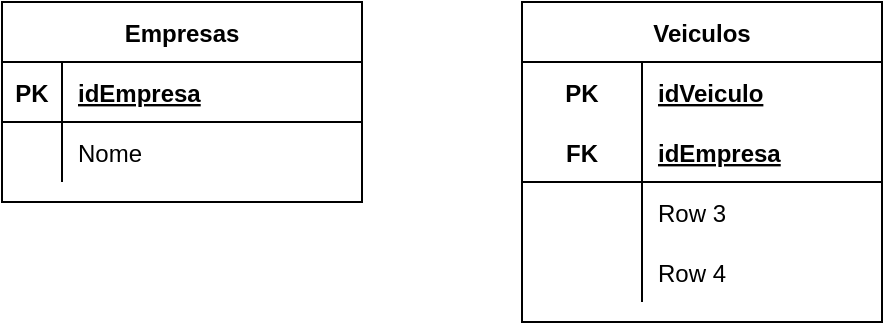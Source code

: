 <mxfile version="14.4.3" type="device"><diagram id="rTTqdI63MRwjp4dDjLtO" name="Page-1"><mxGraphModel dx="1185" dy="614" grid="1" gridSize="10" guides="1" tooltips="1" connect="1" arrows="1" fold="1" page="1" pageScale="1" pageWidth="827" pageHeight="1169" math="0" shadow="0"><root><mxCell id="0"/><mxCell id="1" parent="0"/><mxCell id="1FJecXD_r1oaH5Nycuc1-33" value="Empresas" style="shape=table;startSize=30;container=1;collapsible=1;childLayout=tableLayout;fixedRows=1;rowLines=0;fontStyle=1;align=center;resizeLast=1;" vertex="1" parent="1"><mxGeometry x="40" y="40" width="180" height="100" as="geometry"/></mxCell><mxCell id="1FJecXD_r1oaH5Nycuc1-34" value="" style="shape=partialRectangle;collapsible=0;dropTarget=0;pointerEvents=0;fillColor=none;top=0;left=0;bottom=1;right=0;points=[[0,0.5],[1,0.5]];portConstraint=eastwest;" vertex="1" parent="1FJecXD_r1oaH5Nycuc1-33"><mxGeometry y="30" width="180" height="30" as="geometry"/></mxCell><mxCell id="1FJecXD_r1oaH5Nycuc1-35" value="PK" style="shape=partialRectangle;connectable=0;fillColor=none;top=0;left=0;bottom=0;right=0;fontStyle=1;overflow=hidden;" vertex="1" parent="1FJecXD_r1oaH5Nycuc1-34"><mxGeometry width="30" height="30" as="geometry"/></mxCell><mxCell id="1FJecXD_r1oaH5Nycuc1-36" value="idEmpresa" style="shape=partialRectangle;connectable=0;fillColor=none;top=0;left=0;bottom=0;right=0;align=left;spacingLeft=6;fontStyle=5;overflow=hidden;" vertex="1" parent="1FJecXD_r1oaH5Nycuc1-34"><mxGeometry x="30" width="150" height="30" as="geometry"/></mxCell><mxCell id="1FJecXD_r1oaH5Nycuc1-37" value="" style="shape=partialRectangle;collapsible=0;dropTarget=0;pointerEvents=0;fillColor=none;top=0;left=0;bottom=0;right=0;points=[[0,0.5],[1,0.5]];portConstraint=eastwest;" vertex="1" parent="1FJecXD_r1oaH5Nycuc1-33"><mxGeometry y="60" width="180" height="30" as="geometry"/></mxCell><mxCell id="1FJecXD_r1oaH5Nycuc1-38" value="" style="shape=partialRectangle;connectable=0;fillColor=none;top=0;left=0;bottom=0;right=0;editable=1;overflow=hidden;" vertex="1" parent="1FJecXD_r1oaH5Nycuc1-37"><mxGeometry width="30" height="30" as="geometry"/></mxCell><mxCell id="1FJecXD_r1oaH5Nycuc1-39" value="Nome" style="shape=partialRectangle;connectable=0;fillColor=none;top=0;left=0;bottom=0;right=0;align=left;spacingLeft=6;overflow=hidden;" vertex="1" parent="1FJecXD_r1oaH5Nycuc1-37"><mxGeometry x="30" width="150" height="30" as="geometry"/></mxCell><mxCell id="1FJecXD_r1oaH5Nycuc1-46" value="Veiculos" style="shape=table;startSize=30;container=1;collapsible=1;childLayout=tableLayout;fixedRows=1;rowLines=0;fontStyle=1;align=center;resizeLast=1;" vertex="1" parent="1"><mxGeometry x="300" y="40" width="180" height="160" as="geometry"/></mxCell><mxCell id="1FJecXD_r1oaH5Nycuc1-47" value="" style="shape=partialRectangle;collapsible=0;dropTarget=0;pointerEvents=0;fillColor=none;top=0;left=0;bottom=0;right=0;points=[[0,0.5],[1,0.5]];portConstraint=eastwest;" vertex="1" parent="1FJecXD_r1oaH5Nycuc1-46"><mxGeometry y="30" width="180" height="30" as="geometry"/></mxCell><mxCell id="1FJecXD_r1oaH5Nycuc1-48" value="PK" style="shape=partialRectangle;connectable=0;fillColor=none;top=0;left=0;bottom=0;right=0;fontStyle=1;overflow=hidden;" vertex="1" parent="1FJecXD_r1oaH5Nycuc1-47"><mxGeometry width="60" height="30" as="geometry"/></mxCell><mxCell id="1FJecXD_r1oaH5Nycuc1-49" value="idVeiculo" style="shape=partialRectangle;connectable=0;fillColor=none;top=0;left=0;bottom=0;right=0;align=left;spacingLeft=6;fontStyle=5;overflow=hidden;" vertex="1" parent="1FJecXD_r1oaH5Nycuc1-47"><mxGeometry x="60" width="120" height="30" as="geometry"/></mxCell><mxCell id="1FJecXD_r1oaH5Nycuc1-50" value="" style="shape=partialRectangle;collapsible=0;dropTarget=0;pointerEvents=0;fillColor=none;top=0;left=0;bottom=1;right=0;points=[[0,0.5],[1,0.5]];portConstraint=eastwest;" vertex="1" parent="1FJecXD_r1oaH5Nycuc1-46"><mxGeometry y="60" width="180" height="30" as="geometry"/></mxCell><mxCell id="1FJecXD_r1oaH5Nycuc1-51" value="FK" style="shape=partialRectangle;connectable=0;fillColor=none;top=0;left=0;bottom=0;right=0;fontStyle=1;overflow=hidden;" vertex="1" parent="1FJecXD_r1oaH5Nycuc1-50"><mxGeometry width="60" height="30" as="geometry"/></mxCell><mxCell id="1FJecXD_r1oaH5Nycuc1-52" value="idEmpresa" style="shape=partialRectangle;connectable=0;fillColor=none;top=0;left=0;bottom=0;right=0;align=left;spacingLeft=6;fontStyle=5;overflow=hidden;" vertex="1" parent="1FJecXD_r1oaH5Nycuc1-50"><mxGeometry x="60" width="120" height="30" as="geometry"/></mxCell><mxCell id="1FJecXD_r1oaH5Nycuc1-53" value="" style="shape=partialRectangle;collapsible=0;dropTarget=0;pointerEvents=0;fillColor=none;top=0;left=0;bottom=0;right=0;points=[[0,0.5],[1,0.5]];portConstraint=eastwest;" vertex="1" parent="1FJecXD_r1oaH5Nycuc1-46"><mxGeometry y="90" width="180" height="30" as="geometry"/></mxCell><mxCell id="1FJecXD_r1oaH5Nycuc1-54" value="" style="shape=partialRectangle;connectable=0;fillColor=none;top=0;left=0;bottom=0;right=0;editable=1;overflow=hidden;" vertex="1" parent="1FJecXD_r1oaH5Nycuc1-53"><mxGeometry width="60" height="30" as="geometry"/></mxCell><mxCell id="1FJecXD_r1oaH5Nycuc1-55" value="Row 3" style="shape=partialRectangle;connectable=0;fillColor=none;top=0;left=0;bottom=0;right=0;align=left;spacingLeft=6;overflow=hidden;" vertex="1" parent="1FJecXD_r1oaH5Nycuc1-53"><mxGeometry x="60" width="120" height="30" as="geometry"/></mxCell><mxCell id="1FJecXD_r1oaH5Nycuc1-56" value="" style="shape=partialRectangle;collapsible=0;dropTarget=0;pointerEvents=0;fillColor=none;top=0;left=0;bottom=0;right=0;points=[[0,0.5],[1,0.5]];portConstraint=eastwest;" vertex="1" parent="1FJecXD_r1oaH5Nycuc1-46"><mxGeometry y="120" width="180" height="30" as="geometry"/></mxCell><mxCell id="1FJecXD_r1oaH5Nycuc1-57" value="" style="shape=partialRectangle;connectable=0;fillColor=none;top=0;left=0;bottom=0;right=0;editable=1;overflow=hidden;" vertex="1" parent="1FJecXD_r1oaH5Nycuc1-56"><mxGeometry width="60" height="30" as="geometry"/></mxCell><mxCell id="1FJecXD_r1oaH5Nycuc1-58" value="Row 4" style="shape=partialRectangle;connectable=0;fillColor=none;top=0;left=0;bottom=0;right=0;align=left;spacingLeft=6;overflow=hidden;" vertex="1" parent="1FJecXD_r1oaH5Nycuc1-56"><mxGeometry x="60" width="120" height="30" as="geometry"/></mxCell></root></mxGraphModel></diagram></mxfile>